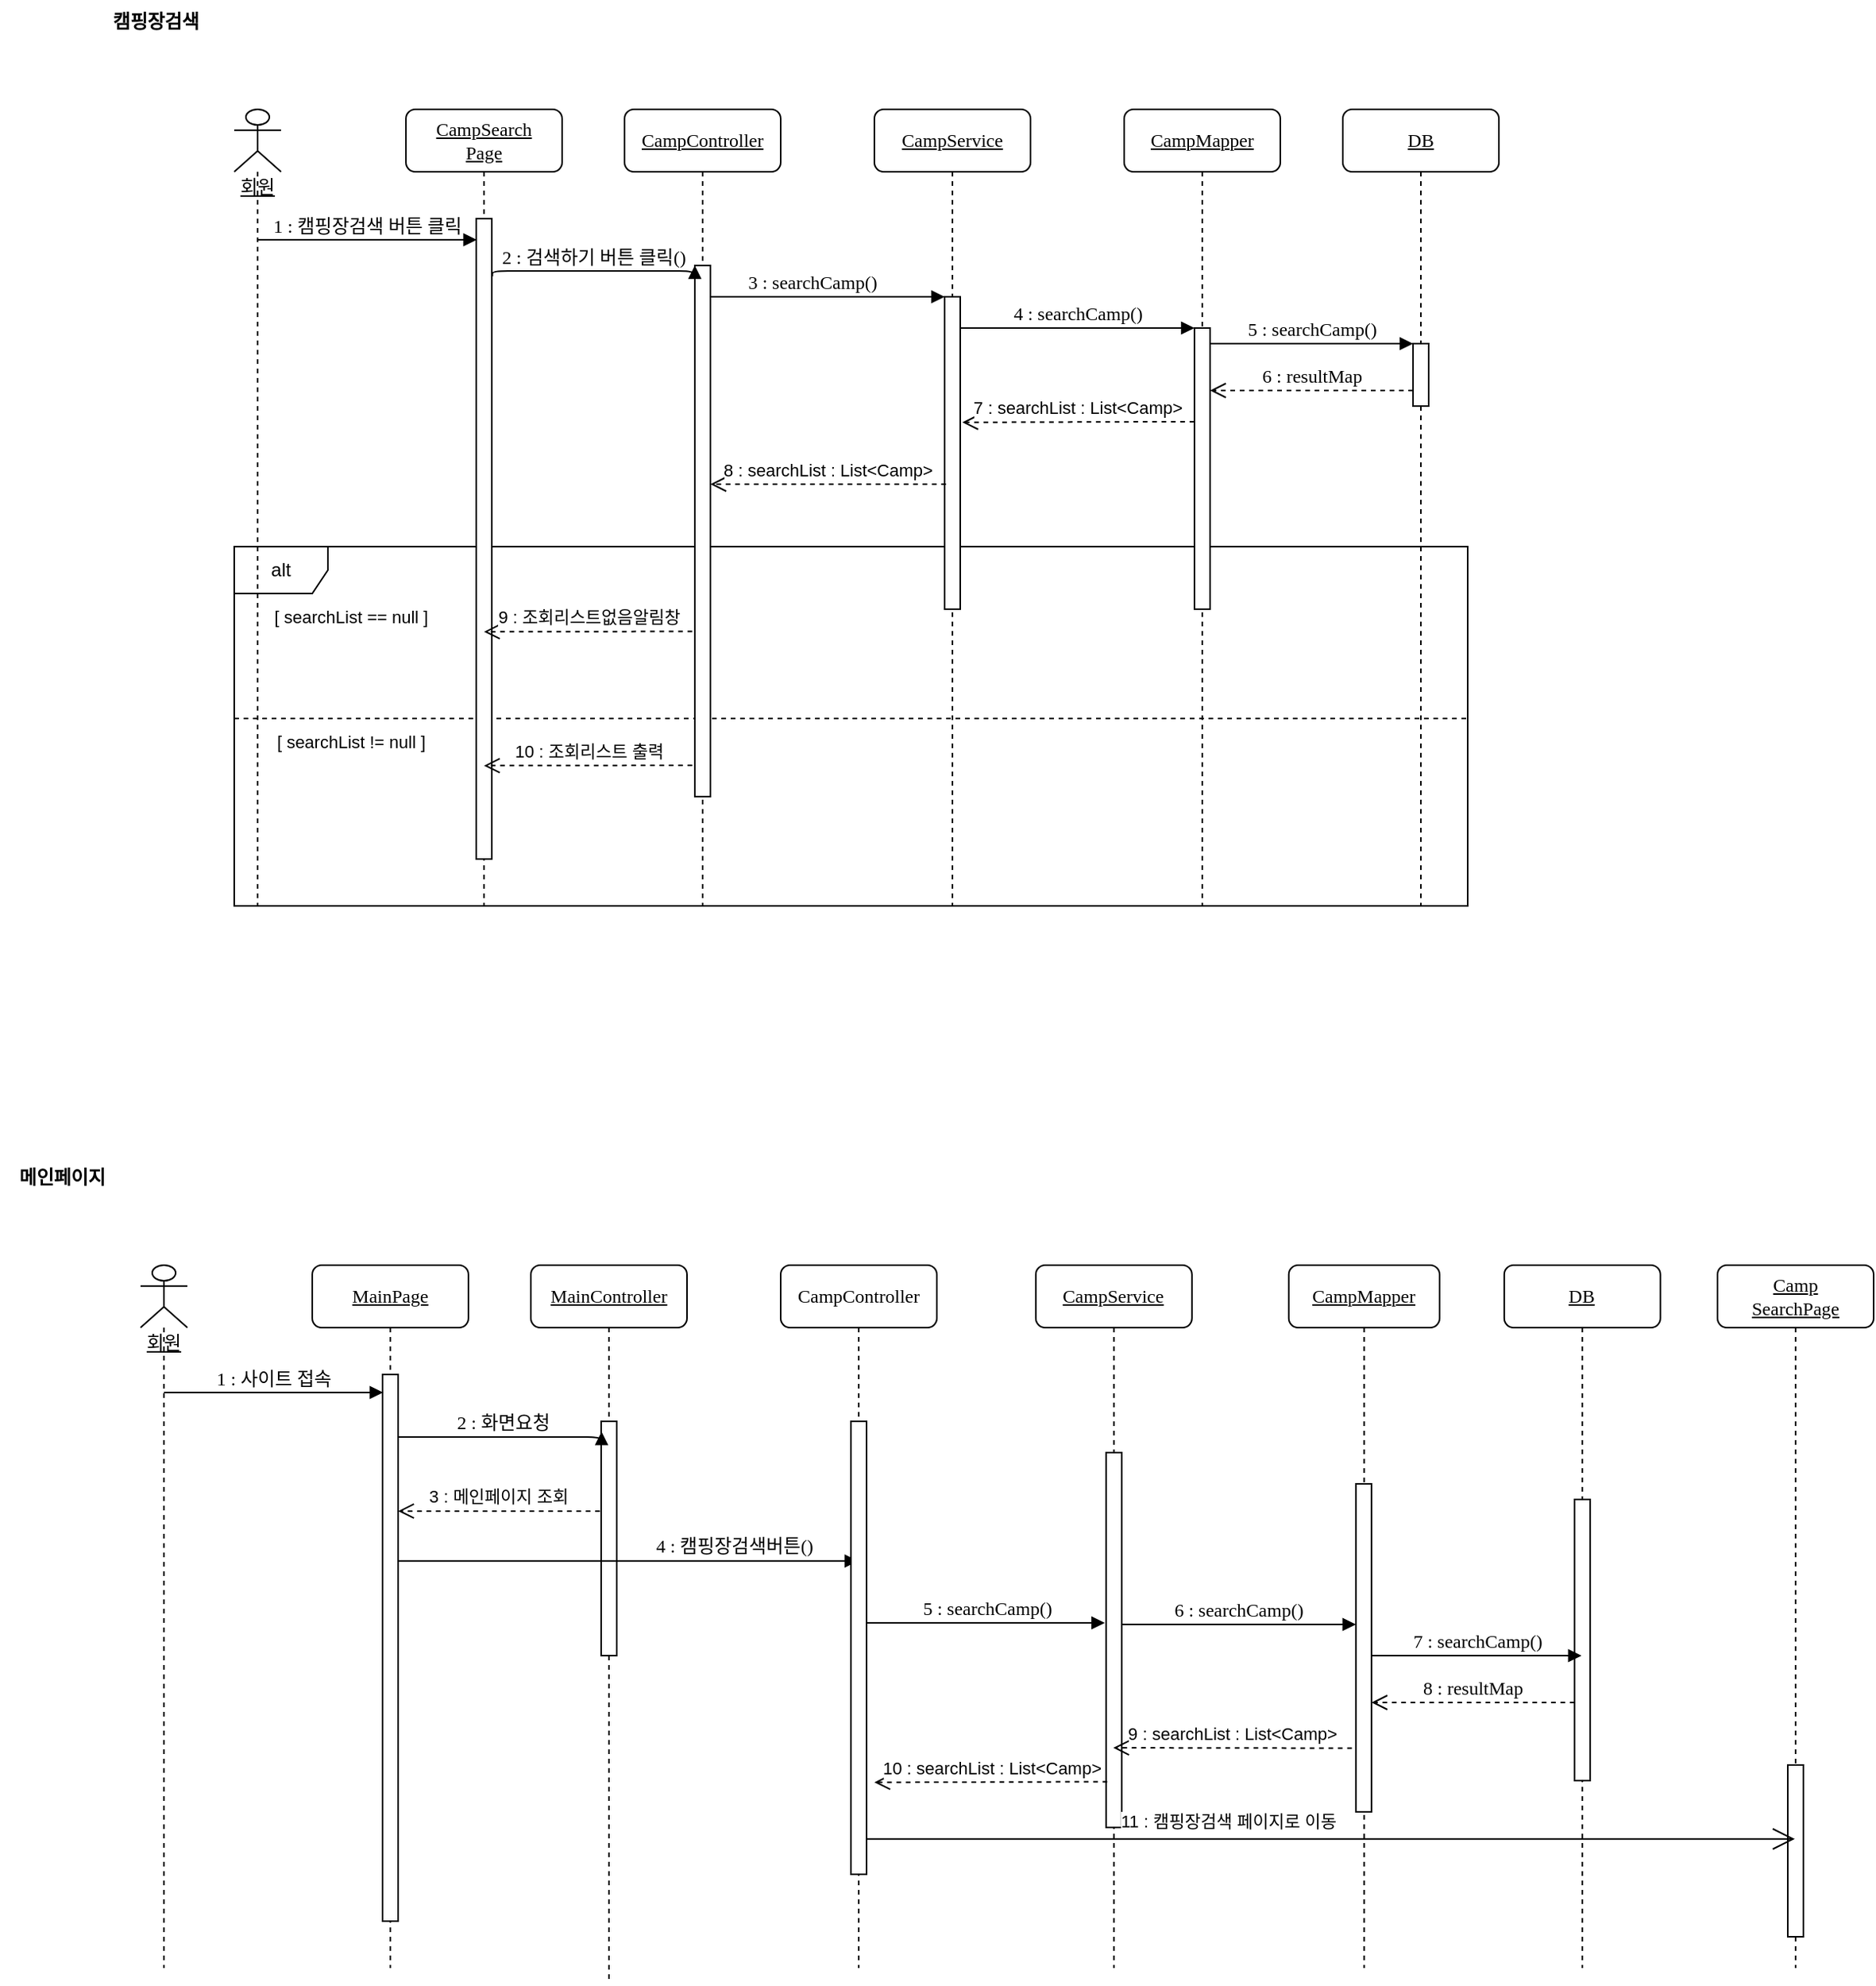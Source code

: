 <mxfile version="16.1.0" type="github">
  <diagram name="Page-1" id="13e1069c-82ec-6db2-03f1-153e76fe0fe0">
    <mxGraphModel dx="1673" dy="896" grid="1" gridSize="10" guides="1" tooltips="1" connect="1" arrows="1" fold="1" page="1" pageScale="1" pageWidth="827" pageHeight="583" background="none" math="0" shadow="0">
      <root>
        <mxCell id="0" />
        <mxCell id="1" parent="0" />
        <mxCell id="aF-ubNlzZwQhQCl_SBm1-65" value="" style="html=1;dashed=1;fillColor=none;" vertex="1" parent="1">
          <mxGeometry x="350" y="670" width="790" height="120" as="geometry" />
        </mxCell>
        <mxCell id="aF-ubNlzZwQhQCl_SBm1-3" value="alt" style="shape=umlFrame;whiteSpace=wrap;html=1;" vertex="1" parent="1">
          <mxGeometry x="350" y="560" width="790" height="230" as="geometry" />
        </mxCell>
        <mxCell id="7baba1c4bc27f4b0-2" value="&lt;u&gt;CampController&lt;/u&gt;" style="shape=umlLifeline;perimeter=lifelinePerimeter;whiteSpace=wrap;html=1;container=1;collapsible=0;recursiveResize=0;outlineConnect=0;rounded=1;shadow=0;comic=0;labelBackgroundColor=none;strokeWidth=1;fontFamily=Verdana;fontSize=12;align=center;" parent="1" vertex="1">
          <mxGeometry x="600" y="280" width="100" height="510" as="geometry" />
        </mxCell>
        <mxCell id="7baba1c4bc27f4b0-10" value="" style="html=1;points=[];perimeter=orthogonalPerimeter;rounded=0;shadow=0;comic=0;labelBackgroundColor=none;strokeWidth=1;fontFamily=Verdana;fontSize=12;align=center;" parent="7baba1c4bc27f4b0-2" vertex="1">
          <mxGeometry x="45" y="100" width="10" height="340" as="geometry" />
        </mxCell>
        <mxCell id="7baba1c4bc27f4b0-3" value="&lt;u&gt;CampService&lt;/u&gt;" style="shape=umlLifeline;perimeter=lifelinePerimeter;whiteSpace=wrap;html=1;container=1;collapsible=0;recursiveResize=0;outlineConnect=0;rounded=1;shadow=0;comic=0;labelBackgroundColor=none;strokeWidth=1;fontFamily=Verdana;fontSize=12;align=center;" parent="1" vertex="1">
          <mxGeometry x="760" y="280" width="100" height="510" as="geometry" />
        </mxCell>
        <mxCell id="7baba1c4bc27f4b0-13" value="" style="html=1;points=[];perimeter=orthogonalPerimeter;rounded=0;shadow=0;comic=0;labelBackgroundColor=none;strokeWidth=1;fontFamily=Verdana;fontSize=12;align=center;" parent="7baba1c4bc27f4b0-3" vertex="1">
          <mxGeometry x="45" y="120" width="10" height="200" as="geometry" />
        </mxCell>
        <mxCell id="7baba1c4bc27f4b0-4" value="&lt;u&gt;CampMapper&lt;/u&gt;" style="shape=umlLifeline;perimeter=lifelinePerimeter;whiteSpace=wrap;html=1;container=1;collapsible=0;recursiveResize=0;outlineConnect=0;rounded=1;shadow=0;comic=0;labelBackgroundColor=none;strokeWidth=1;fontFamily=Verdana;fontSize=12;align=center;" parent="1" vertex="1">
          <mxGeometry x="920" y="280" width="100" height="510" as="geometry" />
        </mxCell>
        <mxCell id="7baba1c4bc27f4b0-5" value="&lt;u&gt;DB&lt;/u&gt;" style="shape=umlLifeline;perimeter=lifelinePerimeter;whiteSpace=wrap;html=1;container=1;collapsible=0;recursiveResize=0;outlineConnect=0;rounded=1;shadow=0;comic=0;labelBackgroundColor=none;strokeWidth=1;fontFamily=Verdana;fontSize=12;align=center;" parent="1" vertex="1">
          <mxGeometry x="1060" y="280" width="100" height="510" as="geometry" />
        </mxCell>
        <mxCell id="7baba1c4bc27f4b0-8" value="&lt;u&gt;CampSearch&lt;br&gt;Page&lt;/u&gt;" style="shape=umlLifeline;perimeter=lifelinePerimeter;whiteSpace=wrap;html=1;container=1;collapsible=0;recursiveResize=0;outlineConnect=0;rounded=1;shadow=0;comic=0;labelBackgroundColor=none;strokeWidth=1;fontFamily=Verdana;fontSize=12;align=center;" parent="1" vertex="1">
          <mxGeometry x="460" y="280" width="100" height="510" as="geometry" />
        </mxCell>
        <mxCell id="aF-ubNlzZwQhQCl_SBm1-16" value="" style="html=1;points=[];perimeter=orthogonalPerimeter;rounded=0;shadow=0;comic=0;labelBackgroundColor=none;strokeWidth=1;fontFamily=Verdana;fontSize=12;align=center;" vertex="1" parent="7baba1c4bc27f4b0-8">
          <mxGeometry x="45" y="70" width="10" height="410" as="geometry" />
        </mxCell>
        <mxCell id="7baba1c4bc27f4b0-16" value="" style="html=1;points=[];perimeter=orthogonalPerimeter;rounded=0;shadow=0;comic=0;labelBackgroundColor=none;strokeWidth=1;fontFamily=Verdana;fontSize=12;align=center;" parent="1" vertex="1">
          <mxGeometry x="965" y="420" width="10" height="180" as="geometry" />
        </mxCell>
        <mxCell id="7baba1c4bc27f4b0-17" value="4 : searchCamp()" style="html=1;verticalAlign=bottom;endArrow=block;labelBackgroundColor=none;fontFamily=Verdana;fontSize=12;edgeStyle=elbowEdgeStyle;elbow=vertical;" parent="1" source="7baba1c4bc27f4b0-13" target="7baba1c4bc27f4b0-16" edge="1">
          <mxGeometry relative="1" as="geometry">
            <mxPoint x="870" y="420" as="sourcePoint" />
            <Array as="points">
              <mxPoint x="820" y="420" />
            </Array>
          </mxGeometry>
        </mxCell>
        <mxCell id="7baba1c4bc27f4b0-19" value="" style="html=1;points=[];perimeter=orthogonalPerimeter;rounded=0;shadow=0;comic=0;labelBackgroundColor=none;strokeWidth=1;fontFamily=Verdana;fontSize=12;align=center;" parent="1" vertex="1">
          <mxGeometry x="1105" y="430" width="10" height="40" as="geometry" />
        </mxCell>
        <mxCell id="7baba1c4bc27f4b0-20" value="5 : searchCamp()" style="html=1;verticalAlign=bottom;endArrow=block;entryX=0;entryY=0;labelBackgroundColor=none;fontFamily=Verdana;fontSize=12;edgeStyle=elbowEdgeStyle;elbow=vertical;" parent="1" source="7baba1c4bc27f4b0-16" target="7baba1c4bc27f4b0-19" edge="1">
          <mxGeometry relative="1" as="geometry">
            <mxPoint x="1010" y="430" as="sourcePoint" />
          </mxGeometry>
        </mxCell>
        <mxCell id="7baba1c4bc27f4b0-21" value="6 : resultMap" style="html=1;verticalAlign=bottom;endArrow=open;dashed=1;endSize=8;labelBackgroundColor=none;fontFamily=Verdana;fontSize=12;edgeStyle=elbowEdgeStyle;elbow=vertical;" parent="1" source="7baba1c4bc27f4b0-19" target="7baba1c4bc27f4b0-16" edge="1">
          <mxGeometry relative="1" as="geometry">
            <mxPoint x="1010" y="506" as="targetPoint" />
            <Array as="points">
              <mxPoint x="1030" y="460" />
              <mxPoint x="1060" y="460" />
            </Array>
          </mxGeometry>
        </mxCell>
        <mxCell id="7baba1c4bc27f4b0-11" value="2 : 검색하기 버튼 클릭()" style="html=1;verticalAlign=bottom;endArrow=block;entryX=0;entryY=0;labelBackgroundColor=none;fontFamily=Verdana;fontSize=12;edgeStyle=elbowEdgeStyle;elbow=vertical;exitX=1.033;exitY=0.09;exitDx=0;exitDy=0;exitPerimeter=0;" parent="1" target="7baba1c4bc27f4b0-10" edge="1" source="aF-ubNlzZwQhQCl_SBm1-16">
          <mxGeometry relative="1" as="geometry">
            <mxPoint x="520" y="380" as="sourcePoint" />
          </mxGeometry>
        </mxCell>
        <mxCell id="7baba1c4bc27f4b0-14" value="3 : searchCamp()" style="html=1;verticalAlign=bottom;endArrow=block;entryX=0;entryY=0;labelBackgroundColor=none;fontFamily=Verdana;fontSize=12;edgeStyle=elbowEdgeStyle;elbow=vertical;" parent="1" source="7baba1c4bc27f4b0-10" target="7baba1c4bc27f4b0-13" edge="1">
          <mxGeometry x="-0.133" relative="1" as="geometry">
            <mxPoint x="730" y="400" as="sourcePoint" />
            <mxPoint as="offset" />
          </mxGeometry>
        </mxCell>
        <mxCell id="MKNmMCQjmQxPy49Kobcd-1" value="7 : searchList : List&amp;lt;Camp&amp;gt;" style="html=1;verticalAlign=bottom;endArrow=open;dashed=1;endSize=8;rounded=0;exitX=-0.01;exitY=0.333;exitDx=0;exitDy=0;exitPerimeter=0;entryX=1.133;entryY=0.402;entryDx=0;entryDy=0;entryPerimeter=0;" parent="1" source="7baba1c4bc27f4b0-16" target="7baba1c4bc27f4b0-13" edge="1">
          <mxGeometry relative="1" as="geometry">
            <mxPoint x="940" y="480" as="sourcePoint" />
            <mxPoint x="830" y="480" as="targetPoint" />
          </mxGeometry>
        </mxCell>
        <mxCell id="aF-ubNlzZwQhQCl_SBm1-1" value="8 : searchList : List&amp;lt;Camp&amp;gt;" style="html=1;verticalAlign=bottom;endArrow=open;dashed=1;endSize=8;rounded=0;exitX=0.083;exitY=0.6;exitDx=0;exitDy=0;exitPerimeter=0;" edge="1" parent="1" source="7baba1c4bc27f4b0-13" target="7baba1c4bc27f4b0-10">
          <mxGeometry relative="1" as="geometry">
            <mxPoint x="798.57" y="500.0" as="sourcePoint" />
            <mxPoint x="670" y="500" as="targetPoint" />
          </mxGeometry>
        </mxCell>
        <mxCell id="aF-ubNlzZwQhQCl_SBm1-4" value="&lt;u&gt;회원&lt;/u&gt;" style="shape=umlLifeline;participant=umlActor;perimeter=lifelinePerimeter;whiteSpace=wrap;html=1;container=1;collapsible=0;recursiveResize=0;verticalAlign=top;spacingTop=36;outlineConnect=0;" vertex="1" parent="1">
          <mxGeometry x="350" y="280" width="30" height="510" as="geometry" />
        </mxCell>
        <mxCell id="aF-ubNlzZwQhQCl_SBm1-15" value="&lt;span style=&quot;color: rgb(0 , 0 , 0) ; font-family: &amp;#34;helvetica&amp;#34; ; font-size: 11px ; font-style: normal ; font-weight: 400 ; letter-spacing: normal ; text-align: center ; text-indent: 0px ; text-transform: none ; word-spacing: 0px ; background-color: rgb(255 , 255 , 255) ; display: inline ; float: none&quot;&gt;[ searchList == null ]&lt;/span&gt;" style="text;html=1;strokeColor=none;fillColor=none;align=center;verticalAlign=middle;whiteSpace=wrap;rounded=0;dashed=1;" vertex="1" parent="1">
          <mxGeometry x="350" y="600" width="150" height="10" as="geometry" />
        </mxCell>
        <mxCell id="aF-ubNlzZwQhQCl_SBm1-17" value="9 : 조회리스트없음알림창" style="html=1;verticalAlign=bottom;endArrow=open;dashed=1;endSize=8;rounded=0;entryX=0.5;entryY=0.645;entryDx=0;entryDy=0;entryPerimeter=0;exitX=-0.167;exitY=0.689;exitDx=0;exitDy=0;exitPerimeter=0;" edge="1" parent="1" source="7baba1c4bc27f4b0-10" target="aF-ubNlzZwQhQCl_SBm1-16">
          <mxGeometry relative="1" as="geometry">
            <mxPoint x="640" y="589" as="sourcePoint" />
            <mxPoint x="520" y="688" as="targetPoint" />
          </mxGeometry>
        </mxCell>
        <mxCell id="aF-ubNlzZwQhQCl_SBm1-5" value="1 : 캠핑장검색 버튼 클릭" style="html=1;verticalAlign=bottom;endArrow=block;labelBackgroundColor=none;fontFamily=Verdana;fontSize=12;edgeStyle=elbowEdgeStyle;elbow=vertical;entryX=0.033;entryY=0.033;entryDx=0;entryDy=0;entryPerimeter=0;" edge="1" parent="1" source="aF-ubNlzZwQhQCl_SBm1-4" target="aF-ubNlzZwQhQCl_SBm1-16">
          <mxGeometry relative="1" as="geometry">
            <mxPoint x="370" y="360" as="sourcePoint" />
            <mxPoint x="500" y="360" as="targetPoint" />
          </mxGeometry>
        </mxCell>
        <mxCell id="aF-ubNlzZwQhQCl_SBm1-20" value="캠핑장검색" style="text;align=center;fontStyle=1;verticalAlign=middle;spacingLeft=3;spacingRight=3;strokeColor=none;rotatable=0;points=[[0,0.5],[1,0.5]];portConstraint=eastwest;dashed=1;" vertex="1" parent="1">
          <mxGeometry x="260" y="210" width="80" height="26" as="geometry" />
        </mxCell>
        <mxCell id="aF-ubNlzZwQhQCl_SBm1-22" value="&lt;u&gt;MainController&lt;/u&gt;" style="shape=umlLifeline;perimeter=lifelinePerimeter;whiteSpace=wrap;html=1;container=1;collapsible=0;recursiveResize=0;outlineConnect=0;rounded=1;shadow=0;comic=0;labelBackgroundColor=none;strokeWidth=1;fontFamily=Verdana;fontSize=12;align=center;" vertex="1" parent="1">
          <mxGeometry x="540" y="1020" width="100" height="460" as="geometry" />
        </mxCell>
        <mxCell id="aF-ubNlzZwQhQCl_SBm1-23" value="" style="html=1;points=[];perimeter=orthogonalPerimeter;rounded=0;shadow=0;comic=0;labelBackgroundColor=none;strokeWidth=1;fontFamily=Verdana;fontSize=12;align=center;" vertex="1" parent="aF-ubNlzZwQhQCl_SBm1-22">
          <mxGeometry x="45" y="100" width="10" height="150" as="geometry" />
        </mxCell>
        <mxCell id="aF-ubNlzZwQhQCl_SBm1-60" value="4 : 캠핑장검색버튼()" style="html=1;verticalAlign=bottom;endArrow=block;labelBackgroundColor=none;fontFamily=Verdana;fontSize=12;edgeStyle=elbowEdgeStyle;elbow=vertical;" edge="1" parent="aF-ubNlzZwQhQCl_SBm1-22" target="aF-ubNlzZwQhQCl_SBm1-24">
          <mxGeometry x="0.46" relative="1" as="geometry">
            <mxPoint x="-85" y="189.43" as="sourcePoint" />
            <mxPoint x="180" y="189" as="targetPoint" />
            <Array as="points">
              <mxPoint y="189.43" />
              <mxPoint y="179.43" />
            </Array>
            <mxPoint as="offset" />
          </mxGeometry>
        </mxCell>
        <mxCell id="aF-ubNlzZwQhQCl_SBm1-24" value="CampController" style="shape=umlLifeline;perimeter=lifelinePerimeter;whiteSpace=wrap;html=1;container=1;collapsible=0;recursiveResize=0;outlineConnect=0;rounded=1;shadow=0;comic=0;labelBackgroundColor=none;strokeWidth=1;fontFamily=Verdana;fontSize=12;align=center;" vertex="1" parent="1">
          <mxGeometry x="700" y="1020" width="100" height="450" as="geometry" />
        </mxCell>
        <mxCell id="aF-ubNlzZwQhQCl_SBm1-25" value="" style="html=1;points=[];perimeter=orthogonalPerimeter;rounded=0;shadow=0;comic=0;labelBackgroundColor=none;strokeWidth=1;fontFamily=Verdana;fontSize=12;align=center;" vertex="1" parent="aF-ubNlzZwQhQCl_SBm1-24">
          <mxGeometry x="45" y="100" width="10" height="290" as="geometry" />
        </mxCell>
        <mxCell id="aF-ubNlzZwQhQCl_SBm1-28" value="&lt;u&gt;MainPage&lt;/u&gt;" style="shape=umlLifeline;perimeter=lifelinePerimeter;whiteSpace=wrap;html=1;container=1;collapsible=0;recursiveResize=0;outlineConnect=0;rounded=1;shadow=0;comic=0;labelBackgroundColor=none;strokeWidth=1;fontFamily=Verdana;fontSize=12;align=center;" vertex="1" parent="1">
          <mxGeometry x="400" y="1020" width="100" height="450" as="geometry" />
        </mxCell>
        <mxCell id="aF-ubNlzZwQhQCl_SBm1-29" value="" style="html=1;points=[];perimeter=orthogonalPerimeter;rounded=0;shadow=0;comic=0;labelBackgroundColor=none;strokeWidth=1;fontFamily=Verdana;fontSize=12;align=center;" vertex="1" parent="aF-ubNlzZwQhQCl_SBm1-28">
          <mxGeometry x="45" y="70" width="10" height="350" as="geometry" />
        </mxCell>
        <mxCell id="aF-ubNlzZwQhQCl_SBm1-35" value="2 : 화면요청" style="html=1;verticalAlign=bottom;endArrow=block;labelBackgroundColor=none;fontFamily=Verdana;fontSize=12;edgeStyle=elbowEdgeStyle;elbow=vertical;entryX=0.028;entryY=0.044;entryDx=0;entryDy=0;entryPerimeter=0;" edge="1" parent="1" target="aF-ubNlzZwQhQCl_SBm1-23">
          <mxGeometry x="-0.001" relative="1" as="geometry">
            <mxPoint x="455" y="1130" as="sourcePoint" />
            <mxPoint x="580" y="1130" as="targetPoint" />
            <Array as="points">
              <mxPoint x="540" y="1130" />
              <mxPoint x="540" y="1120" />
            </Array>
            <mxPoint as="offset" />
          </mxGeometry>
        </mxCell>
        <mxCell id="aF-ubNlzZwQhQCl_SBm1-39" value="&lt;u&gt;회원&lt;/u&gt;" style="shape=umlLifeline;participant=umlActor;perimeter=lifelinePerimeter;whiteSpace=wrap;html=1;container=1;collapsible=0;recursiveResize=0;verticalAlign=top;spacingTop=36;outlineConnect=0;" vertex="1" parent="1">
          <mxGeometry x="290" y="1020" width="30" height="450" as="geometry" />
        </mxCell>
        <mxCell id="aF-ubNlzZwQhQCl_SBm1-42" value="1 : 사이트 접속" style="html=1;verticalAlign=bottom;endArrow=block;labelBackgroundColor=none;fontFamily=Verdana;fontSize=12;edgeStyle=elbowEdgeStyle;elbow=vertical;entryX=0.033;entryY=0.033;entryDx=0;entryDy=0;entryPerimeter=0;" edge="1" parent="1" source="aF-ubNlzZwQhQCl_SBm1-39" target="aF-ubNlzZwQhQCl_SBm1-29">
          <mxGeometry relative="1" as="geometry">
            <mxPoint x="310" y="1100" as="sourcePoint" />
            <mxPoint x="440" y="1100" as="targetPoint" />
          </mxGeometry>
        </mxCell>
        <mxCell id="aF-ubNlzZwQhQCl_SBm1-43" value="메인페이지" style="text;align=center;fontStyle=1;verticalAlign=middle;spacingLeft=3;spacingRight=3;strokeColor=none;rotatable=0;points=[[0,0.5],[1,0.5]];portConstraint=eastwest;dashed=1;" vertex="1" parent="1">
          <mxGeometry x="200" y="950" width="80" height="26" as="geometry" />
        </mxCell>
        <mxCell id="aF-ubNlzZwQhQCl_SBm1-45" value="3 : 메인페이지 조회" style="html=1;verticalAlign=bottom;endArrow=open;dashed=1;endSize=8;rounded=0;exitX=-0.083;exitY=0.383;exitDx=0;exitDy=0;exitPerimeter=0;" edge="1" parent="1" source="aF-ubNlzZwQhQCl_SBm1-23" target="aF-ubNlzZwQhQCl_SBm1-29">
          <mxGeometry x="0.003" relative="1" as="geometry">
            <mxPoint x="578.4" y="1200" as="sourcePoint" />
            <mxPoint x="470" y="1199" as="targetPoint" />
            <mxPoint as="offset" />
          </mxGeometry>
        </mxCell>
        <mxCell id="aF-ubNlzZwQhQCl_SBm1-48" value="&lt;u&gt;CampService&lt;/u&gt;" style="shape=umlLifeline;perimeter=lifelinePerimeter;whiteSpace=wrap;html=1;container=1;collapsible=0;recursiveResize=0;outlineConnect=0;rounded=1;shadow=0;comic=0;labelBackgroundColor=none;strokeWidth=1;fontFamily=Verdana;fontSize=12;align=center;" vertex="1" parent="1">
          <mxGeometry x="863.4" y="1020" width="100" height="450" as="geometry" />
        </mxCell>
        <mxCell id="aF-ubNlzZwQhQCl_SBm1-49" value="" style="html=1;points=[];perimeter=orthogonalPerimeter;rounded=0;shadow=0;comic=0;labelBackgroundColor=none;strokeWidth=1;fontFamily=Verdana;fontSize=12;align=center;" vertex="1" parent="aF-ubNlzZwQhQCl_SBm1-48">
          <mxGeometry x="45" y="120" width="10" height="240" as="geometry" />
        </mxCell>
        <mxCell id="aF-ubNlzZwQhQCl_SBm1-50" value="&lt;u&gt;CampMapper&lt;/u&gt;" style="shape=umlLifeline;perimeter=lifelinePerimeter;whiteSpace=wrap;html=1;container=1;collapsible=0;recursiveResize=0;outlineConnect=0;rounded=1;shadow=0;comic=0;labelBackgroundColor=none;strokeWidth=1;fontFamily=Verdana;fontSize=12;align=center;" vertex="1" parent="1">
          <mxGeometry x="1025.4" y="1020" width="96.6" height="450" as="geometry" />
        </mxCell>
        <mxCell id="aF-ubNlzZwQhQCl_SBm1-51" value="&lt;u&gt;DB&lt;/u&gt;" style="shape=umlLifeline;perimeter=lifelinePerimeter;whiteSpace=wrap;html=1;container=1;collapsible=0;recursiveResize=0;outlineConnect=0;rounded=1;shadow=0;comic=0;labelBackgroundColor=none;strokeWidth=1;fontFamily=Verdana;fontSize=12;align=center;" vertex="1" parent="1">
          <mxGeometry x="1163.4" y="1020" width="100" height="450" as="geometry" />
        </mxCell>
        <mxCell id="aF-ubNlzZwQhQCl_SBm1-52" value="" style="html=1;points=[];perimeter=orthogonalPerimeter;rounded=0;shadow=0;comic=0;labelBackgroundColor=none;strokeWidth=1;fontFamily=Verdana;fontSize=12;align=center;" vertex="1" parent="1">
          <mxGeometry x="1068.4" y="1160" width="10" height="210" as="geometry" />
        </mxCell>
        <mxCell id="aF-ubNlzZwQhQCl_SBm1-53" value="6 : searchCamp()" style="html=1;verticalAlign=bottom;endArrow=block;labelBackgroundColor=none;fontFamily=Verdana;fontSize=12;edgeStyle=elbowEdgeStyle;elbow=vertical;" edge="1" parent="1" source="aF-ubNlzZwQhQCl_SBm1-49" target="aF-ubNlzZwQhQCl_SBm1-52">
          <mxGeometry relative="1" as="geometry">
            <mxPoint x="973.4" y="1160" as="sourcePoint" />
            <Array as="points">
              <mxPoint x="940" y="1250" />
              <mxPoint x="1000" y="1260" />
              <mxPoint x="923.4" y="1160" />
            </Array>
          </mxGeometry>
        </mxCell>
        <mxCell id="aF-ubNlzZwQhQCl_SBm1-54" value="" style="html=1;points=[];perimeter=orthogonalPerimeter;rounded=0;shadow=0;comic=0;labelBackgroundColor=none;strokeWidth=1;fontFamily=Verdana;fontSize=12;align=center;" vertex="1" parent="1">
          <mxGeometry x="1208.4" y="1170" width="10" height="180" as="geometry" />
        </mxCell>
        <mxCell id="aF-ubNlzZwQhQCl_SBm1-55" value="7 : searchCamp()" style="html=1;verticalAlign=bottom;endArrow=block;labelBackgroundColor=none;fontFamily=Verdana;fontSize=12;edgeStyle=elbowEdgeStyle;elbow=vertical;" edge="1" parent="1" source="aF-ubNlzZwQhQCl_SBm1-52" target="aF-ubNlzZwQhQCl_SBm1-51">
          <mxGeometry relative="1" as="geometry">
            <mxPoint x="1113.4" y="1170" as="sourcePoint" />
            <mxPoint x="1190" y="1270" as="targetPoint" />
            <Array as="points">
              <mxPoint x="1140" y="1270" />
            </Array>
          </mxGeometry>
        </mxCell>
        <mxCell id="aF-ubNlzZwQhQCl_SBm1-56" value="8 : resultMap" style="html=1;verticalAlign=bottom;endArrow=open;dashed=1;endSize=8;labelBackgroundColor=none;fontFamily=Verdana;fontSize=12;edgeStyle=elbowEdgeStyle;elbow=vertical;" edge="1" parent="1" source="aF-ubNlzZwQhQCl_SBm1-54" target="aF-ubNlzZwQhQCl_SBm1-52">
          <mxGeometry relative="1" as="geometry">
            <mxPoint x="1113.4" y="1246" as="targetPoint" />
            <Array as="points">
              <mxPoint x="1160" y="1300" />
              <mxPoint x="1170" y="1370" />
              <mxPoint x="1133.4" y="1200" />
              <mxPoint x="1163.4" y="1200" />
            </Array>
          </mxGeometry>
        </mxCell>
        <mxCell id="aF-ubNlzZwQhQCl_SBm1-57" value="9 : searchList : List&amp;lt;Camp&amp;gt;" style="html=1;verticalAlign=bottom;endArrow=open;dashed=1;endSize=8;rounded=0;exitX=-0.257;exitY=0.806;exitDx=0;exitDy=0;exitPerimeter=0;" edge="1" parent="1" source="aF-ubNlzZwQhQCl_SBm1-52">
          <mxGeometry relative="1" as="geometry">
            <mxPoint x="1043.4" y="1220" as="sourcePoint" />
            <mxPoint x="913" y="1329" as="targetPoint" />
          </mxGeometry>
        </mxCell>
        <mxCell id="aF-ubNlzZwQhQCl_SBm1-58" value="10 : searchList : List&amp;lt;Camp&amp;gt;" style="html=1;verticalAlign=bottom;endArrow=open;dashed=1;endSize=8;rounded=0;exitX=0.077;exitY=0.878;exitDx=0;exitDy=0;exitPerimeter=0;entryX=1.5;entryY=0.797;entryDx=0;entryDy=0;entryPerimeter=0;" edge="1" parent="1" source="aF-ubNlzZwQhQCl_SBm1-49" target="aF-ubNlzZwQhQCl_SBm1-25">
          <mxGeometry relative="1" as="geometry">
            <mxPoint x="901.97" y="1240" as="sourcePoint" />
            <mxPoint x="760" y="1351" as="targetPoint" />
          </mxGeometry>
        </mxCell>
        <mxCell id="aF-ubNlzZwQhQCl_SBm1-59" value="5 : searchCamp()" style="html=1;verticalAlign=bottom;endArrow=block;entryX=-0.083;entryY=0.455;labelBackgroundColor=none;fontFamily=Verdana;fontSize=12;edgeStyle=elbowEdgeStyle;elbow=vertical;entryDx=0;entryDy=0;entryPerimeter=0;" edge="1" parent="1" source="aF-ubNlzZwQhQCl_SBm1-25" target="aF-ubNlzZwQhQCl_SBm1-49">
          <mxGeometry relative="1" as="geometry">
            <mxPoint x="760" y="1231" as="sourcePoint" />
            <mxPoint as="offset" />
            <mxPoint x="900" y="1230.14" as="targetPoint" />
          </mxGeometry>
        </mxCell>
        <mxCell id="aF-ubNlzZwQhQCl_SBm1-61" value="&lt;u&gt;Camp&lt;br&gt;SearchPage&lt;/u&gt;" style="shape=umlLifeline;perimeter=lifelinePerimeter;whiteSpace=wrap;html=1;container=1;collapsible=0;recursiveResize=0;outlineConnect=0;rounded=1;shadow=0;comic=0;labelBackgroundColor=none;strokeWidth=1;fontFamily=Verdana;fontSize=12;align=center;" vertex="1" parent="1">
          <mxGeometry x="1300" y="1020" width="100" height="450" as="geometry" />
        </mxCell>
        <mxCell id="aF-ubNlzZwQhQCl_SBm1-62" value="" style="html=1;points=[];perimeter=orthogonalPerimeter;rounded=0;shadow=0;comic=0;labelBackgroundColor=none;strokeWidth=1;fontFamily=Verdana;fontSize=12;align=center;" vertex="1" parent="1">
          <mxGeometry x="1345" y="1340" width="10" height="110" as="geometry" />
        </mxCell>
        <mxCell id="aF-ubNlzZwQhQCl_SBm1-63" value="" style="endArrow=open;endFill=1;endSize=12;html=1;rounded=0;exitX=1;exitY=0.922;exitDx=0;exitDy=0;exitPerimeter=0;" edge="1" parent="1" source="aF-ubNlzZwQhQCl_SBm1-25" target="aF-ubNlzZwQhQCl_SBm1-61">
          <mxGeometry width="160" relative="1" as="geometry">
            <mxPoint x="860" y="1300" as="sourcePoint" />
            <mxPoint x="1020" y="1300" as="targetPoint" />
          </mxGeometry>
        </mxCell>
        <mxCell id="aF-ubNlzZwQhQCl_SBm1-64" value="&lt;span style=&quot;color: rgb(0 , 0 , 0) ; font-family: &amp;#34;helvetica&amp;#34; ; font-size: 11px ; font-style: normal ; font-weight: 400 ; letter-spacing: normal ; text-align: center ; text-indent: 0px ; text-transform: none ; word-spacing: 0px ; background-color: rgb(255 , 255 , 255) ; display: inline ; float: none&quot;&gt;11 : 캠핑장검색 페이지로 이동&lt;/span&gt;" style="text;whiteSpace=wrap;html=1;" vertex="1" parent="1">
          <mxGeometry x="916" y="1362" width="170" height="30" as="geometry" />
        </mxCell>
        <mxCell id="aF-ubNlzZwQhQCl_SBm1-66" value="10 : 조회리스트 출력" style="html=1;verticalAlign=bottom;endArrow=open;dashed=1;endSize=8;rounded=0;entryX=0.5;entryY=0.645;entryDx=0;entryDy=0;entryPerimeter=0;exitX=-0.167;exitY=0.689;exitDx=0;exitDy=0;exitPerimeter=0;" edge="1" parent="1">
          <mxGeometry relative="1" as="geometry">
            <mxPoint x="643.33" y="700.0" as="sourcePoint" />
            <mxPoint x="510" y="700.19" as="targetPoint" />
          </mxGeometry>
        </mxCell>
        <mxCell id="aF-ubNlzZwQhQCl_SBm1-67" value="&lt;span style=&quot;color: rgb(0 , 0 , 0) ; font-family: &amp;#34;helvetica&amp;#34; ; font-size: 11px ; font-style: normal ; font-weight: 400 ; letter-spacing: normal ; text-align: center ; text-indent: 0px ; text-transform: none ; word-spacing: 0px ; background-color: rgb(255 , 255 , 255) ; display: inline ; float: none&quot;&gt;[ searchList != null ]&lt;/span&gt;" style="text;html=1;strokeColor=none;fillColor=none;align=center;verticalAlign=middle;whiteSpace=wrap;rounded=0;dashed=1;" vertex="1" parent="1">
          <mxGeometry x="350" y="680" width="150" height="10" as="geometry" />
        </mxCell>
      </root>
    </mxGraphModel>
  </diagram>
</mxfile>
